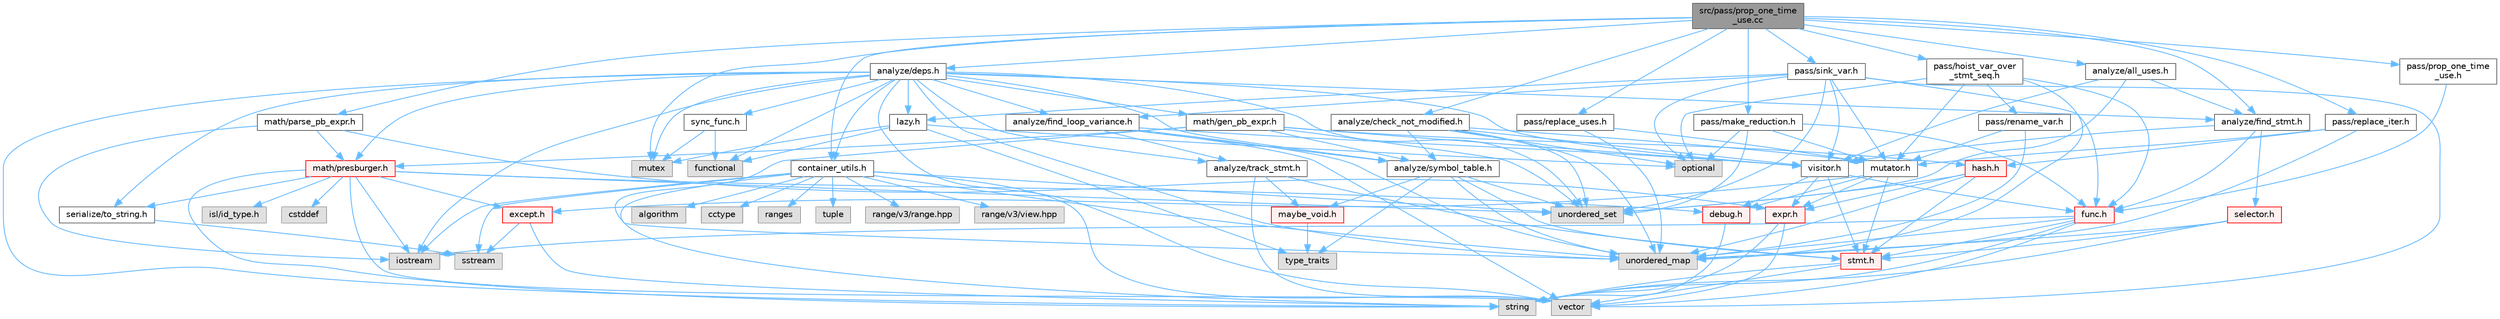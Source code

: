digraph "src/pass/prop_one_time_use.cc"
{
 // LATEX_PDF_SIZE
  bgcolor="transparent";
  edge [fontname=Helvetica,fontsize=10,labelfontname=Helvetica,labelfontsize=10];
  node [fontname=Helvetica,fontsize=10,shape=box,height=0.2,width=0.4];
  Node1 [label="src/pass/prop_one_time\l_use.cc",height=0.2,width=0.4,color="gray40", fillcolor="grey60", style="filled", fontcolor="black",tooltip=" "];
  Node1 -> Node2 [color="steelblue1",style="solid"];
  Node2 [label="mutex",height=0.2,width=0.4,color="grey60", fillcolor="#E0E0E0", style="filled",tooltip=" "];
  Node1 -> Node3 [color="steelblue1",style="solid"];
  Node3 [label="analyze/all_uses.h",height=0.2,width=0.4,color="grey40", fillcolor="white", style="filled",URL="$all__uses_8h.html",tooltip=" "];
  Node3 -> Node4 [color="steelblue1",style="solid"];
  Node4 [label="unordered_set",height=0.2,width=0.4,color="grey60", fillcolor="#E0E0E0", style="filled",tooltip=" "];
  Node3 -> Node5 [color="steelblue1",style="solid"];
  Node5 [label="analyze/find_stmt.h",height=0.2,width=0.4,color="grey40", fillcolor="white", style="filled",URL="$find__stmt_8h.html",tooltip=" "];
  Node5 -> Node6 [color="steelblue1",style="solid"];
  Node6 [label="func.h",height=0.2,width=0.4,color="red", fillcolor="#FFF0F0", style="filled",URL="$func_8h.html",tooltip=" "];
  Node6 -> Node7 [color="steelblue1",style="solid"];
  Node7 [label="iostream",height=0.2,width=0.4,color="grey60", fillcolor="#E0E0E0", style="filled",tooltip=" "];
  Node6 -> Node8 [color="steelblue1",style="solid"];
  Node8 [label="string",height=0.2,width=0.4,color="grey60", fillcolor="#E0E0E0", style="filled",tooltip=" "];
  Node6 -> Node9 [color="steelblue1",style="solid"];
  Node9 [label="unordered_map",height=0.2,width=0.4,color="grey60", fillcolor="#E0E0E0", style="filled",tooltip=" "];
  Node6 -> Node11 [color="steelblue1",style="solid"];
  Node11 [label="vector",height=0.2,width=0.4,color="grey60", fillcolor="#E0E0E0", style="filled",tooltip=" "];
  Node6 -> Node50 [color="steelblue1",style="solid"];
  Node50 [label="stmt.h",height=0.2,width=0.4,color="red", fillcolor="#FFF0F0", style="filled",URL="$stmt_8h.html",tooltip=" "];
  Node50 -> Node8 [color="steelblue1",style="solid"];
  Node50 -> Node11 [color="steelblue1",style="solid"];
  Node5 -> Node56 [color="steelblue1",style="solid"];
  Node56 [label="selector.h",height=0.2,width=0.4,color="red", fillcolor="#FFF0F0", style="filled",URL="$selector_8h.html",tooltip=" "];
  Node56 -> Node8 [color="steelblue1",style="solid"];
  Node56 -> Node9 [color="steelblue1",style="solid"];
  Node56 -> Node50 [color="steelblue1",style="solid"];
  Node5 -> Node57 [color="steelblue1",style="solid"];
  Node57 [label="visitor.h",height=0.2,width=0.4,color="grey40", fillcolor="white", style="filled",URL="$visitor_8h.html",tooltip=" "];
  Node57 -> Node58 [color="steelblue1",style="solid"];
  Node58 [label="debug.h",height=0.2,width=0.4,color="red", fillcolor="#FFF0F0", style="filled",URL="$debug_8h.html",tooltip=" "];
  Node58 -> Node8 [color="steelblue1",style="solid"];
  Node57 -> Node43 [color="steelblue1",style="solid"];
  Node43 [label="expr.h",height=0.2,width=0.4,color="red", fillcolor="#FFF0F0", style="filled",URL="$expr_8h.html",tooltip=" "];
  Node43 -> Node8 [color="steelblue1",style="solid"];
  Node43 -> Node11 [color="steelblue1",style="solid"];
  Node57 -> Node6 [color="steelblue1",style="solid"];
  Node57 -> Node50 [color="steelblue1",style="solid"];
  Node3 -> Node57 [color="steelblue1",style="solid"];
  Node1 -> Node61 [color="steelblue1",style="solid"];
  Node61 [label="analyze/check_not_modified.h",height=0.2,width=0.4,color="grey40", fillcolor="white", style="filled",URL="$check__not__modified_8h.html",tooltip=" "];
  Node61 -> Node15 [color="steelblue1",style="solid"];
  Node15 [label="optional",height=0.2,width=0.4,color="grey60", fillcolor="#E0E0E0", style="filled",tooltip=" "];
  Node61 -> Node9 [color="steelblue1",style="solid"];
  Node61 -> Node4 [color="steelblue1",style="solid"];
  Node61 -> Node62 [color="steelblue1",style="solid"];
  Node62 [label="analyze/symbol_table.h",height=0.2,width=0.4,color="grey40", fillcolor="white", style="filled",URL="$symbol__table_8h.html",tooltip=" "];
  Node62 -> Node23 [color="steelblue1",style="solid"];
  Node23 [label="type_traits",height=0.2,width=0.4,color="grey60", fillcolor="#E0E0E0", style="filled",tooltip=" "];
  Node62 -> Node9 [color="steelblue1",style="solid"];
  Node62 -> Node4 [color="steelblue1",style="solid"];
  Node62 -> Node63 [color="steelblue1",style="solid"];
  Node63 [label="maybe_void.h",height=0.2,width=0.4,color="red", fillcolor="#FFF0F0", style="filled",URL="$maybe__void_8h.html",tooltip=" "];
  Node63 -> Node23 [color="steelblue1",style="solid"];
  Node62 -> Node50 [color="steelblue1",style="solid"];
  Node61 -> Node64 [color="steelblue1",style="solid"];
  Node64 [label="mutator.h",height=0.2,width=0.4,color="grey40", fillcolor="white", style="filled",URL="$mutator_8h.html",tooltip=" "];
  Node64 -> Node58 [color="steelblue1",style="solid"];
  Node64 -> Node27 [color="steelblue1",style="solid"];
  Node27 [label="except.h",height=0.2,width=0.4,color="red", fillcolor="#FFF0F0", style="filled",URL="$except_8h.html",tooltip=" "];
  Node27 -> Node28 [color="steelblue1",style="solid"];
  Node28 [label="sstream",height=0.2,width=0.4,color="grey60", fillcolor="#E0E0E0", style="filled",tooltip=" "];
  Node27 -> Node8 [color="steelblue1",style="solid"];
  Node64 -> Node43 [color="steelblue1",style="solid"];
  Node64 -> Node50 [color="steelblue1",style="solid"];
  Node61 -> Node57 [color="steelblue1",style="solid"];
  Node1 -> Node65 [color="steelblue1",style="solid"];
  Node65 [label="analyze/deps.h",height=0.2,width=0.4,color="grey40", fillcolor="white", style="filled",URL="$deps_8h.html",tooltip=" "];
  Node65 -> Node14 [color="steelblue1",style="solid"];
  Node14 [label="functional",height=0.2,width=0.4,color="grey60", fillcolor="#E0E0E0", style="filled",tooltip=" "];
  Node65 -> Node7 [color="steelblue1",style="solid"];
  Node65 -> Node2 [color="steelblue1",style="solid"];
  Node65 -> Node8 [color="steelblue1",style="solid"];
  Node65 -> Node9 [color="steelblue1",style="solid"];
  Node65 -> Node4 [color="steelblue1",style="solid"];
  Node65 -> Node11 [color="steelblue1",style="solid"];
  Node65 -> Node66 [color="steelblue1",style="solid"];
  Node66 [label="analyze/find_loop_variance.h",height=0.2,width=0.4,color="grey40", fillcolor="white", style="filled",URL="$find__loop__variance_8h.html",tooltip=" "];
  Node66 -> Node9 [color="steelblue1",style="solid"];
  Node66 -> Node11 [color="steelblue1",style="solid"];
  Node66 -> Node62 [color="steelblue1",style="solid"];
  Node66 -> Node67 [color="steelblue1",style="solid"];
  Node67 [label="analyze/track_stmt.h",height=0.2,width=0.4,color="grey40", fillcolor="white", style="filled",URL="$track__stmt_8h.html",tooltip=" "];
  Node67 -> Node11 [color="steelblue1",style="solid"];
  Node67 -> Node63 [color="steelblue1",style="solid"];
  Node67 -> Node50 [color="steelblue1",style="solid"];
  Node66 -> Node57 [color="steelblue1",style="solid"];
  Node65 -> Node5 [color="steelblue1",style="solid"];
  Node65 -> Node62 [color="steelblue1",style="solid"];
  Node65 -> Node67 [color="steelblue1",style="solid"];
  Node65 -> Node34 [color="steelblue1",style="solid"];
  Node34 [label="container_utils.h",height=0.2,width=0.4,color="grey40", fillcolor="white", style="filled",URL="$container__utils_8h.html",tooltip=" "];
  Node34 -> Node35 [color="steelblue1",style="solid"];
  Node35 [label="algorithm",height=0.2,width=0.4,color="grey60", fillcolor="#E0E0E0", style="filled",tooltip=" "];
  Node34 -> Node36 [color="steelblue1",style="solid"];
  Node36 [label="cctype",height=0.2,width=0.4,color="grey60", fillcolor="#E0E0E0", style="filled",tooltip=" "];
  Node34 -> Node7 [color="steelblue1",style="solid"];
  Node34 -> Node37 [color="steelblue1",style="solid"];
  Node37 [label="ranges",height=0.2,width=0.4,color="grey60", fillcolor="#E0E0E0", style="filled",tooltip=" "];
  Node34 -> Node28 [color="steelblue1",style="solid"];
  Node34 -> Node8 [color="steelblue1",style="solid"];
  Node34 -> Node38 [color="steelblue1",style="solid"];
  Node38 [label="tuple",height=0.2,width=0.4,color="grey60", fillcolor="#E0E0E0", style="filled",tooltip=" "];
  Node34 -> Node9 [color="steelblue1",style="solid"];
  Node34 -> Node4 [color="steelblue1",style="solid"];
  Node34 -> Node11 [color="steelblue1",style="solid"];
  Node34 -> Node39 [color="steelblue1",style="solid"];
  Node39 [label="range/v3/range.hpp",height=0.2,width=0.4,color="grey60", fillcolor="#E0E0E0", style="filled",tooltip=" "];
  Node34 -> Node40 [color="steelblue1",style="solid"];
  Node40 [label="range/v3/view.hpp",height=0.2,width=0.4,color="grey60", fillcolor="#E0E0E0", style="filled",tooltip=" "];
  Node65 -> Node68 [color="steelblue1",style="solid"];
  Node68 [label="lazy.h",height=0.2,width=0.4,color="grey40", fillcolor="white", style="filled",URL="$lazy_8h.html",tooltip=" "];
  Node68 -> Node14 [color="steelblue1",style="solid"];
  Node68 -> Node2 [color="steelblue1",style="solid"];
  Node68 -> Node15 [color="steelblue1",style="solid"];
  Node68 -> Node23 [color="steelblue1",style="solid"];
  Node65 -> Node69 [color="steelblue1",style="solid"];
  Node69 [label="math/gen_pb_expr.h",height=0.2,width=0.4,color="grey40", fillcolor="white", style="filled",URL="$gen__pb__expr_8h.html",tooltip=" "];
  Node69 -> Node9 [color="steelblue1",style="solid"];
  Node69 -> Node4 [color="steelblue1",style="solid"];
  Node69 -> Node62 [color="steelblue1",style="solid"];
  Node69 -> Node70 [color="steelblue1",style="solid"];
  Node70 [label="hash.h",height=0.2,width=0.4,color="red", fillcolor="#FFF0F0", style="filled",URL="$hash_8h.html",tooltip=" "];
  Node70 -> Node9 [color="steelblue1",style="solid"];
  Node70 -> Node4 [color="steelblue1",style="solid"];
  Node70 -> Node43 [color="steelblue1",style="solid"];
  Node70 -> Node50 [color="steelblue1",style="solid"];
  Node69 -> Node71 [color="steelblue1",style="solid"];
  Node71 [label="math/presburger.h",height=0.2,width=0.4,color="red", fillcolor="#FFF0F0", style="filled",URL="$presburger_8h.html",tooltip=" "];
  Node71 -> Node72 [color="steelblue1",style="solid"];
  Node72 [label="cstddef",height=0.2,width=0.4,color="grey60", fillcolor="#E0E0E0", style="filled",tooltip=" "];
  Node71 -> Node7 [color="steelblue1",style="solid"];
  Node71 -> Node73 [color="steelblue1",style="solid"];
  Node73 [label="isl/id_type.h",height=0.2,width=0.4,color="grey60", fillcolor="#E0E0E0", style="filled",tooltip=" "];
  Node71 -> Node8 [color="steelblue1",style="solid"];
  Node71 -> Node4 [color="steelblue1",style="solid"];
  Node71 -> Node11 [color="steelblue1",style="solid"];
  Node71 -> Node58 [color="steelblue1",style="solid"];
  Node71 -> Node27 [color="steelblue1",style="solid"];
  Node71 -> Node30 [color="steelblue1",style="solid"];
  Node30 [label="serialize/to_string.h",height=0.2,width=0.4,color="grey40", fillcolor="white", style="filled",URL="$to__string_8h.html",tooltip=" "];
  Node30 -> Node28 [color="steelblue1",style="solid"];
  Node69 -> Node57 [color="steelblue1",style="solid"];
  Node65 -> Node71 [color="steelblue1",style="solid"];
  Node65 -> Node30 [color="steelblue1",style="solid"];
  Node65 -> Node88 [color="steelblue1",style="solid"];
  Node88 [label="sync_func.h",height=0.2,width=0.4,color="grey40", fillcolor="white", style="filled",URL="$sync__func_8h.html",tooltip=" "];
  Node88 -> Node14 [color="steelblue1",style="solid"];
  Node88 -> Node2 [color="steelblue1",style="solid"];
  Node65 -> Node57 [color="steelblue1",style="solid"];
  Node1 -> Node5 [color="steelblue1",style="solid"];
  Node1 -> Node34 [color="steelblue1",style="solid"];
  Node1 -> Node89 [color="steelblue1",style="solid"];
  Node89 [label="math/parse_pb_expr.h",height=0.2,width=0.4,color="grey40", fillcolor="white", style="filled",URL="$parse__pb__expr_8h.html",tooltip=" "];
  Node89 -> Node7 [color="steelblue1",style="solid"];
  Node89 -> Node43 [color="steelblue1",style="solid"];
  Node89 -> Node71 [color="steelblue1",style="solid"];
  Node1 -> Node90 [color="steelblue1",style="solid"];
  Node90 [label="pass/hoist_var_over\l_stmt_seq.h",height=0.2,width=0.4,color="grey40", fillcolor="white", style="filled",URL="$hoist__var__over__stmt__seq_8h.html",tooltip=" "];
  Node90 -> Node15 [color="steelblue1",style="solid"];
  Node90 -> Node9 [color="steelblue1",style="solid"];
  Node90 -> Node6 [color="steelblue1",style="solid"];
  Node90 -> Node64 [color="steelblue1",style="solid"];
  Node90 -> Node91 [color="steelblue1",style="solid"];
  Node91 [label="pass/rename_var.h",height=0.2,width=0.4,color="grey40", fillcolor="white", style="filled",URL="$rename__var_8h.html",tooltip=" "];
  Node91 -> Node9 [color="steelblue1",style="solid"];
  Node91 -> Node64 [color="steelblue1",style="solid"];
  Node1 -> Node92 [color="steelblue1",style="solid"];
  Node92 [label="pass/make_reduction.h",height=0.2,width=0.4,color="grey40", fillcolor="white", style="filled",URL="$make__reduction_8h.html",tooltip=" "];
  Node92 -> Node15 [color="steelblue1",style="solid"];
  Node92 -> Node4 [color="steelblue1",style="solid"];
  Node92 -> Node6 [color="steelblue1",style="solid"];
  Node92 -> Node64 [color="steelblue1",style="solid"];
  Node1 -> Node93 [color="steelblue1",style="solid"];
  Node93 [label="pass/prop_one_time\l_use.h",height=0.2,width=0.4,color="grey40", fillcolor="white", style="filled",URL="$prop__one__time__use_8h.html",tooltip=" "];
  Node93 -> Node6 [color="steelblue1",style="solid"];
  Node1 -> Node94 [color="steelblue1",style="solid"];
  Node94 [label="pass/replace_iter.h",height=0.2,width=0.4,color="grey40", fillcolor="white", style="filled",URL="$replace__iter_8h.html",tooltip=" "];
  Node94 -> Node9 [color="steelblue1",style="solid"];
  Node94 -> Node70 [color="steelblue1",style="solid"];
  Node94 -> Node64 [color="steelblue1",style="solid"];
  Node1 -> Node95 [color="steelblue1",style="solid"];
  Node95 [label="pass/replace_uses.h",height=0.2,width=0.4,color="grey40", fillcolor="white", style="filled",URL="$replace__uses_8h.html",tooltip=" "];
  Node95 -> Node9 [color="steelblue1",style="solid"];
  Node95 -> Node64 [color="steelblue1",style="solid"];
  Node1 -> Node96 [color="steelblue1",style="solid"];
  Node96 [label="pass/sink_var.h",height=0.2,width=0.4,color="grey40", fillcolor="white", style="filled",URL="$sink__var_8h.html",tooltip=" "];
  Node96 -> Node15 [color="steelblue1",style="solid"];
  Node96 -> Node4 [color="steelblue1",style="solid"];
  Node96 -> Node11 [color="steelblue1",style="solid"];
  Node96 -> Node66 [color="steelblue1",style="solid"];
  Node96 -> Node6 [color="steelblue1",style="solid"];
  Node96 -> Node68 [color="steelblue1",style="solid"];
  Node96 -> Node64 [color="steelblue1",style="solid"];
  Node96 -> Node57 [color="steelblue1",style="solid"];
}
